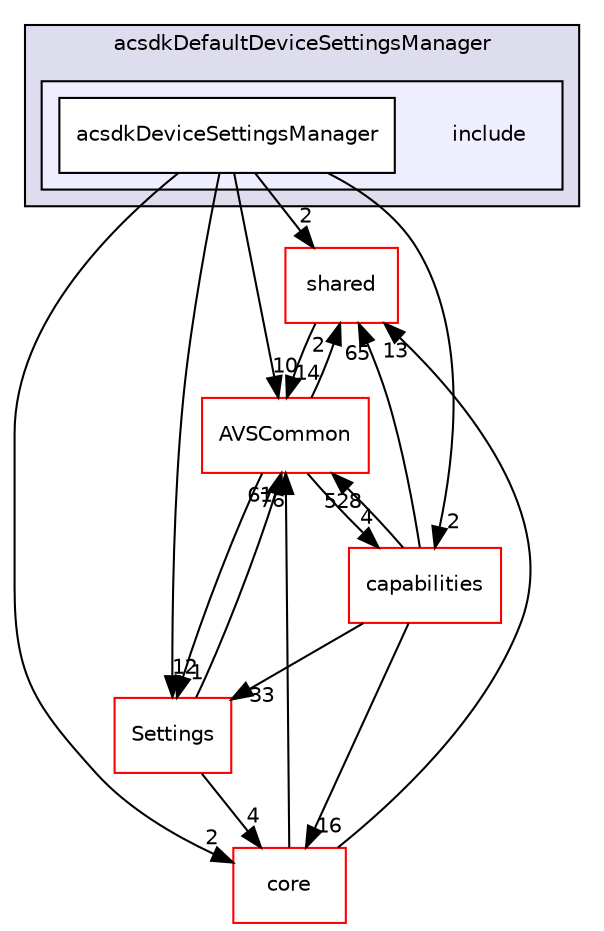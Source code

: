 digraph "/workplace/avs-device-sdk/applications/acsdkDefaultDeviceSettingsManager/include" {
  compound=true
  node [ fontsize="10", fontname="Helvetica"];
  edge [ labelfontsize="10", labelfontname="Helvetica"];
  subgraph clusterdir_71f5bfcd0a5bab77daf39416ebe479fc {
    graph [ bgcolor="#ddddee", pencolor="black", label="acsdkDefaultDeviceSettingsManager" fontname="Helvetica", fontsize="10", URL="dir_71f5bfcd0a5bab77daf39416ebe479fc.html"]
  subgraph clusterdir_489fed465bb186c249027aff5741ee9a {
    graph [ bgcolor="#eeeeff", pencolor="black", label="" URL="dir_489fed465bb186c249027aff5741ee9a.html"];
    dir_489fed465bb186c249027aff5741ee9a [shape=plaintext label="include"];
    dir_dc2b1baf1f6270780cc36d35c800fdff [shape=box label="acsdkDeviceSettingsManager" color="black" fillcolor="white" style="filled" URL="dir_dc2b1baf1f6270780cc36d35c800fdff.html"];
  }
  }
  dir_9982052f7ce695d12571567315b2fafa [shape=box label="shared" fillcolor="white" style="filled" color="red" URL="dir_9982052f7ce695d12571567315b2fafa.html"];
  dir_8ae0dd75af039a94f4269584fb8eef13 [shape=box label="Settings" fillcolor="white" style="filled" color="red" URL="dir_8ae0dd75af039a94f4269584fb8eef13.html"];
  dir_13e65effb2bde530b17b3d5eefcd0266 [shape=box label="AVSCommon" fillcolor="white" style="filled" color="red" URL="dir_13e65effb2bde530b17b3d5eefcd0266.html"];
  dir_4270bfced15e0e73154b13468c7c9ad9 [shape=box label="core" fillcolor="white" style="filled" color="red" URL="dir_4270bfced15e0e73154b13468c7c9ad9.html"];
  dir_55f1e16e469d547c636a522dac21b8a1 [shape=box label="capabilities" fillcolor="white" style="filled" color="red" URL="dir_55f1e16e469d547c636a522dac21b8a1.html"];
  dir_9982052f7ce695d12571567315b2fafa->dir_13e65effb2bde530b17b3d5eefcd0266 [headlabel="14", labeldistance=1.5 headhref="dir_000598_000017.html"];
  dir_dc2b1baf1f6270780cc36d35c800fdff->dir_9982052f7ce695d12571567315b2fafa [headlabel="2", labeldistance=1.5 headhref="dir_000064_000598.html"];
  dir_dc2b1baf1f6270780cc36d35c800fdff->dir_8ae0dd75af039a94f4269584fb8eef13 [headlabel="12", labeldistance=1.5 headhref="dir_000064_000588.html"];
  dir_dc2b1baf1f6270780cc36d35c800fdff->dir_13e65effb2bde530b17b3d5eefcd0266 [headlabel="10", labeldistance=1.5 headhref="dir_000064_000017.html"];
  dir_dc2b1baf1f6270780cc36d35c800fdff->dir_4270bfced15e0e73154b13468c7c9ad9 [headlabel="2", labeldistance=1.5 headhref="dir_000064_000461.html"];
  dir_dc2b1baf1f6270780cc36d35c800fdff->dir_55f1e16e469d547c636a522dac21b8a1 [headlabel="2", labeldistance=1.5 headhref="dir_000064_000149.html"];
  dir_8ae0dd75af039a94f4269584fb8eef13->dir_13e65effb2bde530b17b3d5eefcd0266 [headlabel="61", labeldistance=1.5 headhref="dir_000588_000017.html"];
  dir_8ae0dd75af039a94f4269584fb8eef13->dir_4270bfced15e0e73154b13468c7c9ad9 [headlabel="4", labeldistance=1.5 headhref="dir_000588_000461.html"];
  dir_13e65effb2bde530b17b3d5eefcd0266->dir_9982052f7ce695d12571567315b2fafa [headlabel="2", labeldistance=1.5 headhref="dir_000017_000598.html"];
  dir_13e65effb2bde530b17b3d5eefcd0266->dir_8ae0dd75af039a94f4269584fb8eef13 [headlabel="1", labeldistance=1.5 headhref="dir_000017_000588.html"];
  dir_13e65effb2bde530b17b3d5eefcd0266->dir_55f1e16e469d547c636a522dac21b8a1 [headlabel="4", labeldistance=1.5 headhref="dir_000017_000149.html"];
  dir_4270bfced15e0e73154b13468c7c9ad9->dir_9982052f7ce695d12571567315b2fafa [headlabel="13", labeldistance=1.5 headhref="dir_000461_000598.html"];
  dir_4270bfced15e0e73154b13468c7c9ad9->dir_13e65effb2bde530b17b3d5eefcd0266 [headlabel="76", labeldistance=1.5 headhref="dir_000461_000017.html"];
  dir_55f1e16e469d547c636a522dac21b8a1->dir_9982052f7ce695d12571567315b2fafa [headlabel="65", labeldistance=1.5 headhref="dir_000149_000598.html"];
  dir_55f1e16e469d547c636a522dac21b8a1->dir_8ae0dd75af039a94f4269584fb8eef13 [headlabel="33", labeldistance=1.5 headhref="dir_000149_000588.html"];
  dir_55f1e16e469d547c636a522dac21b8a1->dir_13e65effb2bde530b17b3d5eefcd0266 [headlabel="528", labeldistance=1.5 headhref="dir_000149_000017.html"];
  dir_55f1e16e469d547c636a522dac21b8a1->dir_4270bfced15e0e73154b13468c7c9ad9 [headlabel="16", labeldistance=1.5 headhref="dir_000149_000461.html"];
}
